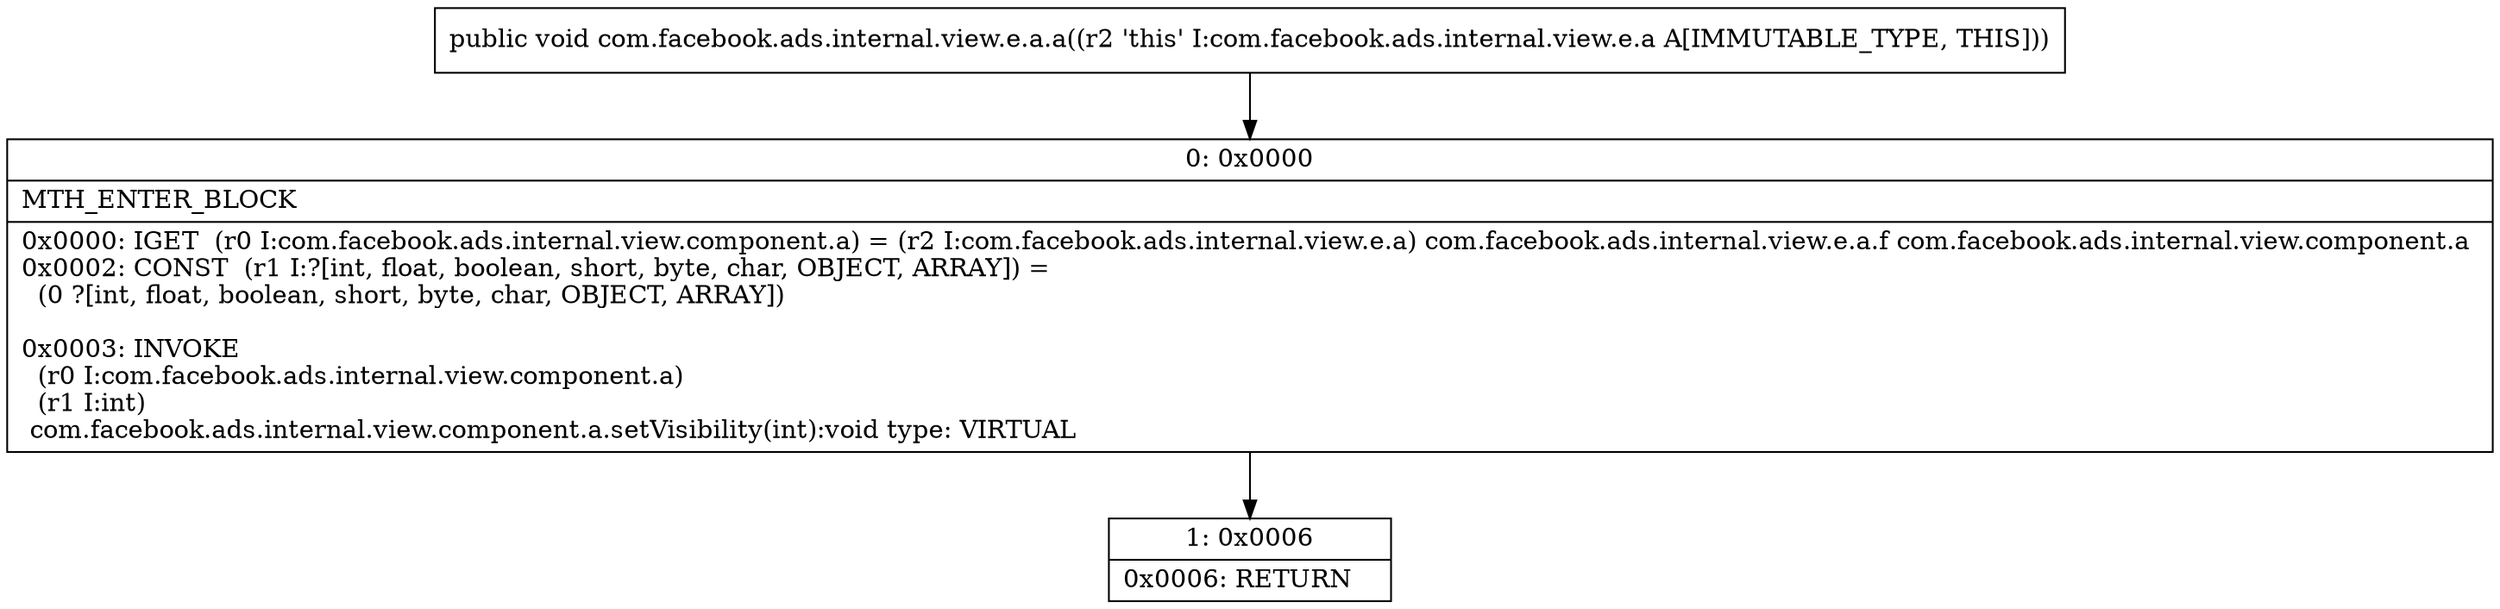 digraph "CFG forcom.facebook.ads.internal.view.e.a.a()V" {
Node_0 [shape=record,label="{0\:\ 0x0000|MTH_ENTER_BLOCK\l|0x0000: IGET  (r0 I:com.facebook.ads.internal.view.component.a) = (r2 I:com.facebook.ads.internal.view.e.a) com.facebook.ads.internal.view.e.a.f com.facebook.ads.internal.view.component.a \l0x0002: CONST  (r1 I:?[int, float, boolean, short, byte, char, OBJECT, ARRAY]) = \l  (0 ?[int, float, boolean, short, byte, char, OBJECT, ARRAY])\l \l0x0003: INVOKE  \l  (r0 I:com.facebook.ads.internal.view.component.a)\l  (r1 I:int)\l com.facebook.ads.internal.view.component.a.setVisibility(int):void type: VIRTUAL \l}"];
Node_1 [shape=record,label="{1\:\ 0x0006|0x0006: RETURN   \l}"];
MethodNode[shape=record,label="{public void com.facebook.ads.internal.view.e.a.a((r2 'this' I:com.facebook.ads.internal.view.e.a A[IMMUTABLE_TYPE, THIS])) }"];
MethodNode -> Node_0;
Node_0 -> Node_1;
}

